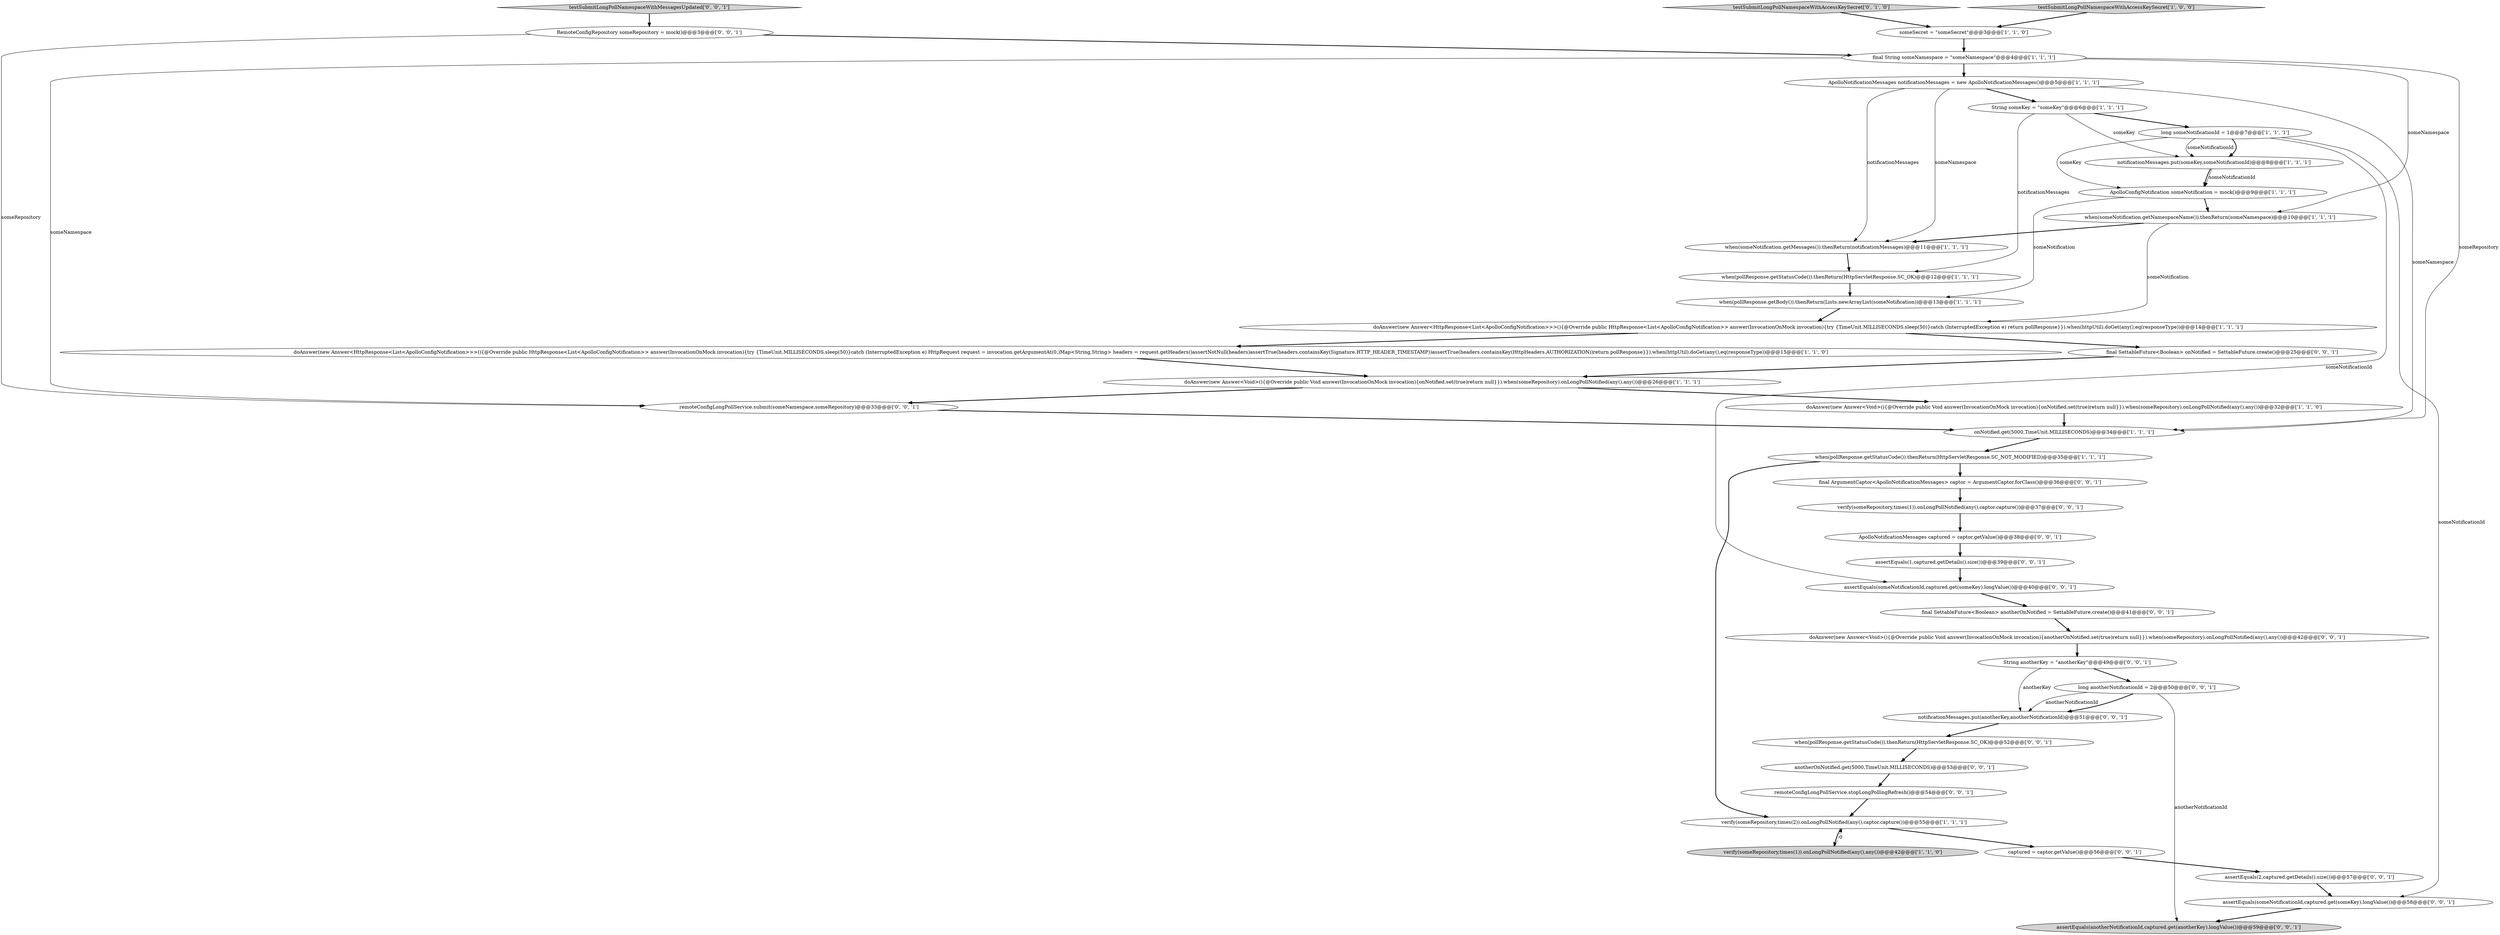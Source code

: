 digraph {
16 [style = filled, label = "when(pollResponse.getStatusCode()).thenReturn(HttpServletResponse.SC_OK)@@@12@@@['1', '1', '1']", fillcolor = white, shape = ellipse image = "AAA0AAABBB1BBB"];
10 [style = filled, label = "doAnswer(new Answer<Void>(){@Override public Void answer(InvocationOnMock invocation){onNotified.set(true)return null}}).when(someRepository).onLongPollNotified(any(),any())@@@26@@@['1', '1', '1']", fillcolor = white, shape = ellipse image = "AAA0AAABBB1BBB"];
7 [style = filled, label = "doAnswer(new Answer<Void>(){@Override public Void answer(InvocationOnMock invocation){onNotified.set(true)return null}}).when(someRepository).onLongPollNotified(any(),any())@@@32@@@['1', '1', '0']", fillcolor = white, shape = ellipse image = "AAA0AAABBB1BBB"];
1 [style = filled, label = "notificationMessages.put(someKey,someNotificationId)@@@8@@@['1', '1', '1']", fillcolor = white, shape = ellipse image = "AAA0AAABBB1BBB"];
3 [style = filled, label = "someSecret = \"someSecret\"@@@3@@@['1', '1', '0']", fillcolor = white, shape = ellipse image = "AAA0AAABBB1BBB"];
0 [style = filled, label = "String someKey = \"someKey\"@@@6@@@['1', '1', '1']", fillcolor = white, shape = ellipse image = "AAA0AAABBB1BBB"];
8 [style = filled, label = "long someNotificationId = 1@@@7@@@['1', '1', '1']", fillcolor = white, shape = ellipse image = "AAA0AAABBB1BBB"];
14 [style = filled, label = "when(pollResponse.getBody()).thenReturn(Lists.newArrayList(someNotification))@@@13@@@['1', '1', '1']", fillcolor = white, shape = ellipse image = "AAA0AAABBB1BBB"];
9 [style = filled, label = "ApolloConfigNotification someNotification = mock()@@@9@@@['1', '1', '1']", fillcolor = white, shape = ellipse image = "AAA0AAABBB1BBB"];
5 [style = filled, label = "when(someNotification.getNamespaceName()).thenReturn(someNamespace)@@@10@@@['1', '1', '1']", fillcolor = white, shape = ellipse image = "AAA0AAABBB1BBB"];
38 [style = filled, label = "final SettableFuture<Boolean> anotherOnNotified = SettableFuture.create()@@@41@@@['0', '0', '1']", fillcolor = white, shape = ellipse image = "AAA0AAABBB3BBB"];
13 [style = filled, label = "doAnswer(new Answer<HttpResponse<List<ApolloConfigNotification>>>(){@Override public HttpResponse<List<ApolloConfigNotification>> answer(InvocationOnMock invocation){try {TimeUnit.MILLISECONDS.sleep(50)}catch (InterruptedException e) HttpRequest request = invocation.getArgumentAt(0,)Map<String,String> headers = request.getHeaders()assertNotNull(headers)assertTrue(headers.containsKey(Signature.HTTP_HEADER_TIMESTAMP))assertTrue(headers.containsKey(HttpHeaders.AUTHORIZATION))return pollResponse}}).when(httpUtil).doGet(any(),eq(responseType))@@@15@@@['1', '1', '0']", fillcolor = white, shape = ellipse image = "AAA0AAABBB1BBB"];
11 [style = filled, label = "verify(someRepository,times(1)).onLongPollNotified(any(),any())@@@42@@@['1', '1', '0']", fillcolor = lightgray, shape = ellipse image = "AAA0AAABBB1BBB"];
4 [style = filled, label = "ApolloNotificationMessages notificationMessages = new ApolloNotificationMessages()@@@5@@@['1', '1', '1']", fillcolor = white, shape = ellipse image = "AAA0AAABBB1BBB"];
23 [style = filled, label = "assertEquals(someNotificationId,captured.get(someKey).longValue())@@@58@@@['0', '0', '1']", fillcolor = white, shape = ellipse image = "AAA0AAABBB3BBB"];
35 [style = filled, label = "assertEquals(anotherNotificationId,captured.get(anotherKey).longValue())@@@59@@@['0', '0', '1']", fillcolor = lightgray, shape = ellipse image = "AAA0AAABBB3BBB"];
41 [style = filled, label = "notificationMessages.put(anotherKey,anotherNotificationId)@@@51@@@['0', '0', '1']", fillcolor = white, shape = ellipse image = "AAA0AAABBB3BBB"];
25 [style = filled, label = "final ArgumentCaptor<ApolloNotificationMessages> captor = ArgumentCaptor.forClass()@@@36@@@['0', '0', '1']", fillcolor = white, shape = ellipse image = "AAA0AAABBB3BBB"];
6 [style = filled, label = "testSubmitLongPollNamespaceWithAccessKeySecret['1', '0', '0']", fillcolor = lightgray, shape = diamond image = "AAA0AAABBB1BBB"];
26 [style = filled, label = "RemoteConfigRepository someRepository = mock()@@@3@@@['0', '0', '1']", fillcolor = white, shape = ellipse image = "AAA0AAABBB3BBB"];
40 [style = filled, label = "testSubmitLongPollNamespaceWithMessagesUpdated['0', '0', '1']", fillcolor = lightgray, shape = diamond image = "AAA0AAABBB3BBB"];
12 [style = filled, label = "doAnswer(new Answer<HttpResponse<List<ApolloConfigNotification>>>(){@Override public HttpResponse<List<ApolloConfigNotification>> answer(InvocationOnMock invocation){try {TimeUnit.MILLISECONDS.sleep(50)}catch (InterruptedException e) return pollResponse}}).when(httpUtil).doGet(any(),eq(responseType))@@@14@@@['1', '1', '1']", fillcolor = white, shape = ellipse image = "AAA0AAABBB1BBB"];
27 [style = filled, label = "String anotherKey = \"anotherKey\"@@@49@@@['0', '0', '1']", fillcolor = white, shape = ellipse image = "AAA0AAABBB3BBB"];
32 [style = filled, label = "when(pollResponse.getStatusCode()).thenReturn(HttpServletResponse.SC_OK)@@@52@@@['0', '0', '1']", fillcolor = white, shape = ellipse image = "AAA0AAABBB3BBB"];
2 [style = filled, label = "verify(someRepository,times(2)).onLongPollNotified(any(),captor.capture())@@@55@@@['1', '1', '1']", fillcolor = white, shape = ellipse image = "AAA0AAABBB1BBB"];
18 [style = filled, label = "onNotified.get(5000,TimeUnit.MILLISECONDS)@@@34@@@['1', '1', '1']", fillcolor = white, shape = ellipse image = "AAA0AAABBB1BBB"];
36 [style = filled, label = "ApolloNotificationMessages captured = captor.getValue()@@@38@@@['0', '0', '1']", fillcolor = white, shape = ellipse image = "AAA0AAABBB3BBB"];
30 [style = filled, label = "remoteConfigLongPollService.submit(someNamespace,someRepository)@@@33@@@['0', '0', '1']", fillcolor = white, shape = ellipse image = "AAA0AAABBB3BBB"];
31 [style = filled, label = "assertEquals(1,captured.getDetails().size())@@@39@@@['0', '0', '1']", fillcolor = white, shape = ellipse image = "AAA0AAABBB3BBB"];
34 [style = filled, label = "remoteConfigLongPollService.stopLongPollingRefresh()@@@54@@@['0', '0', '1']", fillcolor = white, shape = ellipse image = "AAA0AAABBB3BBB"];
29 [style = filled, label = "final SettableFuture<Boolean> onNotified = SettableFuture.create()@@@25@@@['0', '0', '1']", fillcolor = white, shape = ellipse image = "AAA0AAABBB3BBB"];
17 [style = filled, label = "when(someNotification.getMessages()).thenReturn(notificationMessages)@@@11@@@['1', '1', '1']", fillcolor = white, shape = ellipse image = "AAA0AAABBB1BBB"];
22 [style = filled, label = "assertEquals(someNotificationId,captured.get(someKey).longValue())@@@40@@@['0', '0', '1']", fillcolor = white, shape = ellipse image = "AAA0AAABBB3BBB"];
24 [style = filled, label = "assertEquals(2,captured.getDetails().size())@@@57@@@['0', '0', '1']", fillcolor = white, shape = ellipse image = "AAA0AAABBB3BBB"];
28 [style = filled, label = "captured = captor.getValue()@@@56@@@['0', '0', '1']", fillcolor = white, shape = ellipse image = "AAA0AAABBB3BBB"];
37 [style = filled, label = "doAnswer(new Answer<Void>(){@Override public Void answer(InvocationOnMock invocation){anotherOnNotified.set(true)return null}}).when(someRepository).onLongPollNotified(any(),any())@@@42@@@['0', '0', '1']", fillcolor = white, shape = ellipse image = "AAA0AAABBB3BBB"];
39 [style = filled, label = "long anotherNotificationId = 2@@@50@@@['0', '0', '1']", fillcolor = white, shape = ellipse image = "AAA0AAABBB3BBB"];
15 [style = filled, label = "final String someNamespace = \"someNamespace\"@@@4@@@['1', '1', '1']", fillcolor = white, shape = ellipse image = "AAA0AAABBB1BBB"];
19 [style = filled, label = "when(pollResponse.getStatusCode()).thenReturn(HttpServletResponse.SC_NOT_MODIFIED)@@@35@@@['1', '1', '1']", fillcolor = white, shape = ellipse image = "AAA0AAABBB1BBB"];
21 [style = filled, label = "anotherOnNotified.get(5000,TimeUnit.MILLISECONDS)@@@53@@@['0', '0', '1']", fillcolor = white, shape = ellipse image = "AAA0AAABBB3BBB"];
20 [style = filled, label = "testSubmitLongPollNamespaceWithAccessKeySecret['0', '1', '0']", fillcolor = lightgray, shape = diamond image = "AAA0AAABBB2BBB"];
33 [style = filled, label = "verify(someRepository,times(1)).onLongPollNotified(any(),captor.capture())@@@37@@@['0', '0', '1']", fillcolor = white, shape = ellipse image = "AAA0AAABBB3BBB"];
22->38 [style = bold, label=""];
20->3 [style = bold, label=""];
27->39 [style = bold, label=""];
1->9 [style = solid, label="someNotificationId"];
1->9 [style = bold, label=""];
10->30 [style = bold, label=""];
24->23 [style = bold, label=""];
30->18 [style = bold, label=""];
2->11 [style = bold, label=""];
7->18 [style = bold, label=""];
37->27 [style = bold, label=""];
5->12 [style = solid, label="someNotification"];
15->4 [style = bold, label=""];
38->37 [style = bold, label=""];
41->32 [style = bold, label=""];
4->17 [style = solid, label="someNamespace"];
0->1 [style = solid, label="someKey"];
31->22 [style = bold, label=""];
15->18 [style = solid, label="someRepository"];
14->12 [style = bold, label=""];
25->33 [style = bold, label=""];
8->9 [style = solid, label="someKey"];
0->8 [style = bold, label=""];
2->28 [style = bold, label=""];
32->21 [style = bold, label=""];
40->26 [style = bold, label=""];
12->13 [style = bold, label=""];
39->41 [style = bold, label=""];
0->16 [style = solid, label="notificationMessages"];
5->17 [style = bold, label=""];
8->1 [style = bold, label=""];
8->1 [style = solid, label="someNotificationId"];
19->25 [style = bold, label=""];
8->22 [style = solid, label="someNotificationId"];
23->35 [style = bold, label=""];
10->7 [style = bold, label=""];
15->30 [style = solid, label="someNamespace"];
26->15 [style = bold, label=""];
28->24 [style = bold, label=""];
8->23 [style = solid, label="someNotificationId"];
11->2 [style = dashed, label="0"];
18->19 [style = bold, label=""];
36->31 [style = bold, label=""];
16->14 [style = bold, label=""];
39->41 [style = solid, label="anotherNotificationId"];
6->3 [style = bold, label=""];
4->17 [style = solid, label="notificationMessages"];
3->15 [style = bold, label=""];
12->29 [style = bold, label=""];
29->10 [style = bold, label=""];
21->34 [style = bold, label=""];
9->14 [style = solid, label="someNotification"];
26->30 [style = solid, label="someRepository"];
39->35 [style = solid, label="anotherNotificationId"];
34->2 [style = bold, label=""];
27->41 [style = solid, label="anotherKey"];
19->2 [style = bold, label=""];
15->5 [style = solid, label="someNamespace"];
13->10 [style = bold, label=""];
4->18 [style = solid, label="someNamespace"];
17->16 [style = bold, label=""];
9->5 [style = bold, label=""];
33->36 [style = bold, label=""];
4->0 [style = bold, label=""];
}
